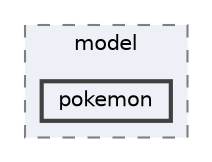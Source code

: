 digraph "src/model/pokemon"
{
 // LATEX_PDF_SIZE
  bgcolor="transparent";
  edge [fontname=Helvetica,fontsize=10,labelfontname=Helvetica,labelfontsize=10];
  node [fontname=Helvetica,fontsize=10,shape=box,height=0.2,width=0.4];
  compound=true
  subgraph clusterdir_5dd65160827af56e6353642206b80129 {
    graph [ bgcolor="#edf0f7", pencolor="grey50", label="model", fontname=Helvetica,fontsize=10 style="filled,dashed", URL="dir_5dd65160827af56e6353642206b80129.html",tooltip=""]
  dir_b857101a9e25cf6d30990d31172339ef [label="pokemon", fillcolor="#edf0f7", color="grey25", style="filled,bold", URL="dir_b857101a9e25cf6d30990d31172339ef.html",tooltip=""];
  }
}
